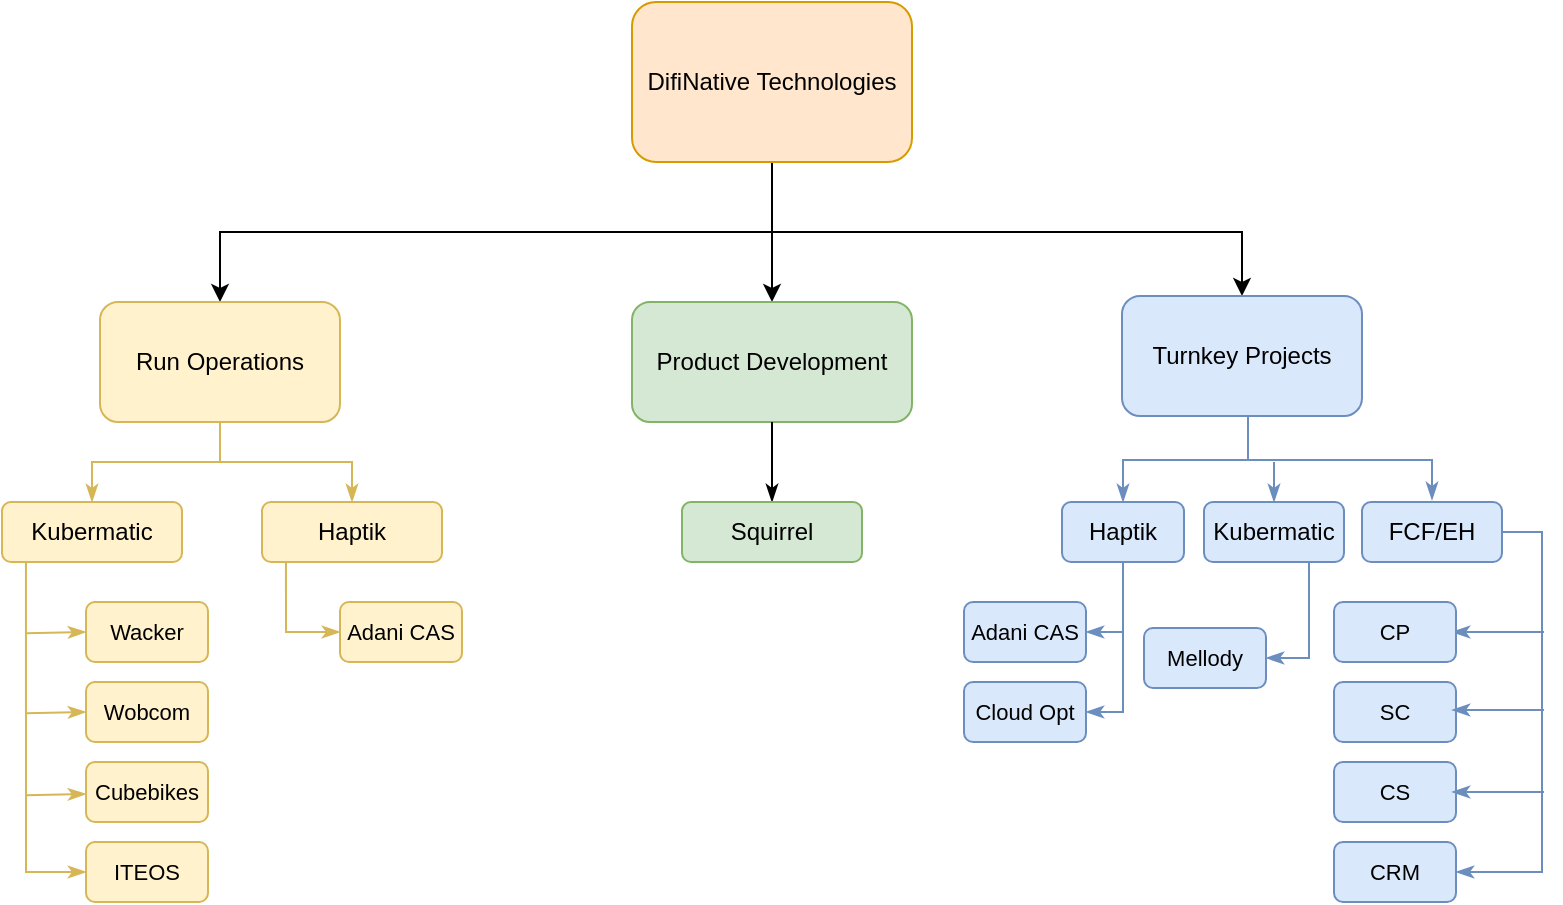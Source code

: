 <mxfile version="20.3.3" type="github">
  <diagram id="VfljyiqSHa8H4hP4PLGD" name="Page-1">
    <mxGraphModel dx="1043" dy="581" grid="1" gridSize="10" guides="1" tooltips="1" connect="1" arrows="1" fold="1" page="1" pageScale="1" pageWidth="850" pageHeight="1100" math="0" shadow="0">
      <root>
        <mxCell id="0" />
        <mxCell id="1" parent="0" />
        <mxCell id="V8Zo_L0LIopDycVrbm4u-4" style="edgeStyle=orthogonalEdgeStyle;rounded=0;orthogonalLoop=1;jettySize=auto;html=1;exitX=0.5;exitY=1;exitDx=0;exitDy=0;entryX=0.5;entryY=0;entryDx=0;entryDy=0;" edge="1" parent="1" source="V8Zo_L0LIopDycVrbm4u-1" target="V8Zo_L0LIopDycVrbm4u-2">
          <mxGeometry relative="1" as="geometry" />
        </mxCell>
        <mxCell id="V8Zo_L0LIopDycVrbm4u-5" style="edgeStyle=orthogonalEdgeStyle;rounded=0;orthogonalLoop=1;jettySize=auto;html=1;entryX=0.5;entryY=0;entryDx=0;entryDy=0;" edge="1" parent="1" target="V8Zo_L0LIopDycVrbm4u-3">
          <mxGeometry relative="1" as="geometry">
            <mxPoint x="428" y="185" as="sourcePoint" />
            <mxPoint x="688" y="255" as="targetPoint" />
            <Array as="points">
              <mxPoint x="428" y="225" />
              <mxPoint x="663" y="225" />
            </Array>
          </mxGeometry>
        </mxCell>
        <mxCell id="V8Zo_L0LIopDycVrbm4u-8" style="edgeStyle=none;rounded=0;orthogonalLoop=1;jettySize=auto;html=1;exitX=0.5;exitY=1;exitDx=0;exitDy=0;entryX=0.5;entryY=0;entryDx=0;entryDy=0;" edge="1" parent="1" source="V8Zo_L0LIopDycVrbm4u-1" target="V8Zo_L0LIopDycVrbm4u-6">
          <mxGeometry relative="1" as="geometry" />
        </mxCell>
        <mxCell id="V8Zo_L0LIopDycVrbm4u-1" value="DifiNative Technologies" style="rounded=1;whiteSpace=wrap;html=1;fillColor=#ffe6cc;strokeColor=#d79b00;" vertex="1" parent="1">
          <mxGeometry x="358" y="110" width="140" height="80" as="geometry" />
        </mxCell>
        <mxCell id="V8Zo_L0LIopDycVrbm4u-2" value="Run Operations" style="rounded=1;whiteSpace=wrap;html=1;fillColor=#fff2cc;strokeColor=#d6b656;" vertex="1" parent="1">
          <mxGeometry x="92" y="260" width="120" height="60" as="geometry" />
        </mxCell>
        <mxCell id="V8Zo_L0LIopDycVrbm4u-3" value="Turnkey Projects" style="rounded=1;whiteSpace=wrap;html=1;fillColor=#dae8fc;strokeColor=#6c8ebf;" vertex="1" parent="1">
          <mxGeometry x="603" y="257" width="120" height="60" as="geometry" />
        </mxCell>
        <mxCell id="V8Zo_L0LIopDycVrbm4u-6" value="Product Development" style="rounded=1;whiteSpace=wrap;html=1;fillColor=#d5e8d4;strokeColor=#82b366;" vertex="1" parent="1">
          <mxGeometry x="358" y="260" width="140" height="60" as="geometry" />
        </mxCell>
        <mxCell id="V8Zo_L0LIopDycVrbm4u-48" style="edgeStyle=orthogonalEdgeStyle;rounded=0;orthogonalLoop=1;jettySize=auto;html=1;exitX=0.5;exitY=0;exitDx=0;exitDy=0;entryX=0.5;entryY=1;entryDx=0;entryDy=0;fontSize=11;startArrow=classicThin;startFill=1;endArrow=none;endFill=0;fillColor=#fff2cc;strokeColor=#d6b656;" edge="1" parent="1" source="V8Zo_L0LIopDycVrbm4u-9" target="V8Zo_L0LIopDycVrbm4u-2">
          <mxGeometry relative="1" as="geometry" />
        </mxCell>
        <mxCell id="V8Zo_L0LIopDycVrbm4u-9" value="Haptik" style="rounded=1;whiteSpace=wrap;html=1;fillColor=#fff2cc;strokeColor=#d6b656;" vertex="1" parent="1">
          <mxGeometry x="173" y="360" width="90" height="30" as="geometry" />
        </mxCell>
        <mxCell id="V8Zo_L0LIopDycVrbm4u-46" style="edgeStyle=orthogonalEdgeStyle;rounded=0;orthogonalLoop=1;jettySize=auto;html=1;exitX=0.5;exitY=0;exitDx=0;exitDy=0;entryX=0.5;entryY=1;entryDx=0;entryDy=0;fontSize=11;startArrow=classicThin;startFill=1;endArrow=none;endFill=0;fillColor=#fff2cc;strokeColor=#d6b656;" edge="1" parent="1" source="V8Zo_L0LIopDycVrbm4u-10" target="V8Zo_L0LIopDycVrbm4u-2">
          <mxGeometry relative="1" as="geometry" />
        </mxCell>
        <mxCell id="V8Zo_L0LIopDycVrbm4u-10" value="Kubermatic" style="rounded=1;whiteSpace=wrap;html=1;fillColor=#fff2cc;strokeColor=#d6b656;" vertex="1" parent="1">
          <mxGeometry x="43" y="360" width="90" height="30" as="geometry" />
        </mxCell>
        <mxCell id="V8Zo_L0LIopDycVrbm4u-49" style="edgeStyle=orthogonalEdgeStyle;rounded=0;orthogonalLoop=1;jettySize=auto;html=1;exitX=0.5;exitY=0;exitDx=0;exitDy=0;entryX=0.5;entryY=1;entryDx=0;entryDy=0;fontSize=11;startArrow=classicThin;startFill=1;endArrow=none;endFill=0;" edge="1" parent="1" source="V8Zo_L0LIopDycVrbm4u-12" target="V8Zo_L0LIopDycVrbm4u-6">
          <mxGeometry relative="1" as="geometry" />
        </mxCell>
        <mxCell id="V8Zo_L0LIopDycVrbm4u-12" value="Squirrel" style="rounded=1;whiteSpace=wrap;html=1;fillColor=#d5e8d4;strokeColor=#82b366;" vertex="1" parent="1">
          <mxGeometry x="383" y="360" width="90" height="30" as="geometry" />
        </mxCell>
        <mxCell id="V8Zo_L0LIopDycVrbm4u-21" style="edgeStyle=orthogonalEdgeStyle;rounded=0;orthogonalLoop=1;jettySize=auto;html=1;exitX=0.75;exitY=1;exitDx=0;exitDy=0;entryX=1;entryY=0.5;entryDx=0;entryDy=0;fontSize=11;endArrow=classicThin;endFill=1;fillColor=#dae8fc;strokeColor=#6c8ebf;" edge="1" parent="1" source="V8Zo_L0LIopDycVrbm4u-13" target="V8Zo_L0LIopDycVrbm4u-20">
          <mxGeometry relative="1" as="geometry" />
        </mxCell>
        <mxCell id="V8Zo_L0LIopDycVrbm4u-53" style="edgeStyle=none;rounded=0;orthogonalLoop=1;jettySize=auto;html=1;exitX=0.5;exitY=0;exitDx=0;exitDy=0;fontSize=11;startArrow=classicThin;startFill=1;endArrow=none;endFill=0;fillColor=#dae8fc;strokeColor=#6c8ebf;" edge="1" parent="1" source="V8Zo_L0LIopDycVrbm4u-13">
          <mxGeometry relative="1" as="geometry">
            <mxPoint x="679" y="340" as="targetPoint" />
          </mxGeometry>
        </mxCell>
        <mxCell id="V8Zo_L0LIopDycVrbm4u-13" value="Kubermatic" style="rounded=1;whiteSpace=wrap;html=1;fillColor=#dae8fc;strokeColor=#6c8ebf;" vertex="1" parent="1">
          <mxGeometry x="644" y="360" width="70" height="30" as="geometry" />
        </mxCell>
        <mxCell id="V8Zo_L0LIopDycVrbm4u-18" style="edgeStyle=orthogonalEdgeStyle;rounded=0;orthogonalLoop=1;jettySize=auto;html=1;exitX=0.5;exitY=1;exitDx=0;exitDy=0;entryX=1;entryY=0.5;entryDx=0;entryDy=0;fontSize=11;endArrow=classicThin;endFill=1;fillColor=#dae8fc;strokeColor=#6c8ebf;" edge="1" parent="1" source="V8Zo_L0LIopDycVrbm4u-14" target="V8Zo_L0LIopDycVrbm4u-16">
          <mxGeometry relative="1" as="geometry">
            <Array as="points">
              <mxPoint x="604" y="425" />
            </Array>
          </mxGeometry>
        </mxCell>
        <mxCell id="V8Zo_L0LIopDycVrbm4u-19" style="edgeStyle=orthogonalEdgeStyle;rounded=0;orthogonalLoop=1;jettySize=auto;html=1;exitX=0.5;exitY=1;exitDx=0;exitDy=0;entryX=1;entryY=0.5;entryDx=0;entryDy=0;fontSize=11;endArrow=classicThin;endFill=1;fillColor=#dae8fc;strokeColor=#6c8ebf;" edge="1" parent="1" source="V8Zo_L0LIopDycVrbm4u-14" target="V8Zo_L0LIopDycVrbm4u-17">
          <mxGeometry relative="1" as="geometry">
            <Array as="points">
              <mxPoint x="604" y="465" />
            </Array>
          </mxGeometry>
        </mxCell>
        <mxCell id="V8Zo_L0LIopDycVrbm4u-50" style="edgeStyle=orthogonalEdgeStyle;rounded=0;orthogonalLoop=1;jettySize=auto;html=1;exitX=0.5;exitY=0;exitDx=0;exitDy=0;fontSize=11;startArrow=classicThin;startFill=1;endArrow=none;endFill=0;entryX=0.5;entryY=1;entryDx=0;entryDy=0;fillColor=#dae8fc;strokeColor=#6c8ebf;" edge="1" parent="1" source="V8Zo_L0LIopDycVrbm4u-14" target="V8Zo_L0LIopDycVrbm4u-3">
          <mxGeometry relative="1" as="geometry">
            <mxPoint x="666" y="320" as="targetPoint" />
            <Array as="points">
              <mxPoint x="604" y="339" />
              <mxPoint x="666" y="339" />
              <mxPoint x="666" y="317" />
            </Array>
          </mxGeometry>
        </mxCell>
        <mxCell id="V8Zo_L0LIopDycVrbm4u-14" value="Haptik" style="rounded=1;whiteSpace=wrap;html=1;fillColor=#dae8fc;strokeColor=#6c8ebf;" vertex="1" parent="1">
          <mxGeometry x="573" y="360" width="61" height="30" as="geometry" />
        </mxCell>
        <mxCell id="V8Zo_L0LIopDycVrbm4u-27" style="edgeStyle=orthogonalEdgeStyle;rounded=0;orthogonalLoop=1;jettySize=auto;html=1;exitX=1;exitY=0.5;exitDx=0;exitDy=0;entryX=1;entryY=0.5;entryDx=0;entryDy=0;fontSize=11;endArrow=classicThin;endFill=1;fillColor=#dae8fc;strokeColor=#6c8ebf;" edge="1" parent="1" source="V8Zo_L0LIopDycVrbm4u-15" target="V8Zo_L0LIopDycVrbm4u-25">
          <mxGeometry relative="1" as="geometry" />
        </mxCell>
        <mxCell id="V8Zo_L0LIopDycVrbm4u-52" style="edgeStyle=orthogonalEdgeStyle;rounded=0;orthogonalLoop=1;jettySize=auto;html=1;exitX=0.5;exitY=0;exitDx=0;exitDy=0;fontSize=11;startArrow=classicThin;startFill=1;endArrow=none;endFill=0;fillColor=#dae8fc;strokeColor=#6c8ebf;" edge="1" parent="1">
          <mxGeometry relative="1" as="geometry">
            <mxPoint x="666" y="319" as="targetPoint" />
            <mxPoint x="758" y="359" as="sourcePoint" />
            <Array as="points">
              <mxPoint x="758" y="339" />
              <mxPoint x="666" y="339" />
            </Array>
          </mxGeometry>
        </mxCell>
        <mxCell id="V8Zo_L0LIopDycVrbm4u-15" value="FCF/EH" style="rounded=1;whiteSpace=wrap;html=1;fillColor=#dae8fc;strokeColor=#6c8ebf;" vertex="1" parent="1">
          <mxGeometry x="723" y="360" width="70" height="30" as="geometry" />
        </mxCell>
        <mxCell id="V8Zo_L0LIopDycVrbm4u-16" value="Adani CAS" style="rounded=1;whiteSpace=wrap;html=1;fontSize=11;fillColor=#dae8fc;strokeColor=#6c8ebf;" vertex="1" parent="1">
          <mxGeometry x="524" y="410" width="61" height="30" as="geometry" />
        </mxCell>
        <mxCell id="V8Zo_L0LIopDycVrbm4u-17" value="Cloud Opt" style="rounded=1;whiteSpace=wrap;html=1;fontSize=11;fillColor=#dae8fc;strokeColor=#6c8ebf;" vertex="1" parent="1">
          <mxGeometry x="524" y="450" width="61" height="30" as="geometry" />
        </mxCell>
        <mxCell id="V8Zo_L0LIopDycVrbm4u-20" value="Mellody" style="rounded=1;whiteSpace=wrap;html=1;fontSize=11;fillColor=#dae8fc;strokeColor=#6c8ebf;" vertex="1" parent="1">
          <mxGeometry x="614" y="423" width="61" height="30" as="geometry" />
        </mxCell>
        <mxCell id="V8Zo_L0LIopDycVrbm4u-30" style="edgeStyle=none;rounded=0;orthogonalLoop=1;jettySize=auto;html=1;exitX=1;exitY=0.5;exitDx=0;exitDy=0;fontSize=11;startArrow=classicThin;startFill=1;endArrow=none;endFill=0;fillColor=#dae8fc;strokeColor=#6c8ebf;" edge="1" parent="1">
          <mxGeometry relative="1" as="geometry">
            <mxPoint x="814" y="425" as="targetPoint" />
            <mxPoint x="768" y="425" as="sourcePoint" />
          </mxGeometry>
        </mxCell>
        <mxCell id="V8Zo_L0LIopDycVrbm4u-22" value="CP" style="rounded=1;whiteSpace=wrap;html=1;fontSize=11;fillColor=#dae8fc;strokeColor=#6c8ebf;" vertex="1" parent="1">
          <mxGeometry x="709" y="410" width="61" height="30" as="geometry" />
        </mxCell>
        <mxCell id="V8Zo_L0LIopDycVrbm4u-23" value="SC" style="rounded=1;whiteSpace=wrap;html=1;fontSize=11;fillColor=#dae8fc;strokeColor=#6c8ebf;" vertex="1" parent="1">
          <mxGeometry x="709" y="450" width="61" height="30" as="geometry" />
        </mxCell>
        <mxCell id="V8Zo_L0LIopDycVrbm4u-24" value="CS" style="rounded=1;whiteSpace=wrap;html=1;fontSize=11;fillColor=#dae8fc;strokeColor=#6c8ebf;" vertex="1" parent="1">
          <mxGeometry x="709" y="490" width="61" height="30" as="geometry" />
        </mxCell>
        <mxCell id="V8Zo_L0LIopDycVrbm4u-25" value="CRM" style="rounded=1;whiteSpace=wrap;html=1;fontSize=11;fillColor=#dae8fc;strokeColor=#6c8ebf;" vertex="1" parent="1">
          <mxGeometry x="709" y="530" width="61" height="30" as="geometry" />
        </mxCell>
        <mxCell id="V8Zo_L0LIopDycVrbm4u-31" style="edgeStyle=none;rounded=0;orthogonalLoop=1;jettySize=auto;html=1;exitX=1;exitY=0.5;exitDx=0;exitDy=0;fontSize=11;startArrow=classicThin;startFill=1;endArrow=none;endFill=0;fillColor=#dae8fc;strokeColor=#6c8ebf;" edge="1" parent="1">
          <mxGeometry relative="1" as="geometry">
            <mxPoint x="814" y="464" as="targetPoint" />
            <mxPoint x="768" y="464" as="sourcePoint" />
          </mxGeometry>
        </mxCell>
        <mxCell id="V8Zo_L0LIopDycVrbm4u-32" style="edgeStyle=none;rounded=0;orthogonalLoop=1;jettySize=auto;html=1;exitX=1;exitY=0.5;exitDx=0;exitDy=0;fontSize=11;startArrow=classicThin;startFill=1;endArrow=none;endFill=0;fillColor=#dae8fc;strokeColor=#6c8ebf;" edge="1" parent="1">
          <mxGeometry relative="1" as="geometry">
            <mxPoint x="814" y="505" as="targetPoint" />
            <mxPoint x="768" y="505" as="sourcePoint" />
          </mxGeometry>
        </mxCell>
        <mxCell id="V8Zo_L0LIopDycVrbm4u-40" style="edgeStyle=none;rounded=0;orthogonalLoop=1;jettySize=auto;html=1;exitX=0;exitY=0.5;exitDx=0;exitDy=0;fontSize=11;startArrow=classicThin;startFill=1;endArrow=none;endFill=0;fillColor=#fff2cc;strokeColor=#d6b656;" edge="1" parent="1" source="V8Zo_L0LIopDycVrbm4u-33">
          <mxGeometry relative="1" as="geometry">
            <mxPoint x="55" y="425.667" as="targetPoint" />
          </mxGeometry>
        </mxCell>
        <mxCell id="V8Zo_L0LIopDycVrbm4u-33" value="Wacker" style="rounded=1;whiteSpace=wrap;html=1;fontSize=11;fillColor=#fff2cc;strokeColor=#d6b656;" vertex="1" parent="1">
          <mxGeometry x="85" y="410" width="61" height="30" as="geometry" />
        </mxCell>
        <mxCell id="V8Zo_L0LIopDycVrbm4u-34" value="Wobcom" style="rounded=1;whiteSpace=wrap;html=1;fontSize=11;fillColor=#fff2cc;strokeColor=#d6b656;" vertex="1" parent="1">
          <mxGeometry x="85" y="450" width="61" height="30" as="geometry" />
        </mxCell>
        <mxCell id="V8Zo_L0LIopDycVrbm4u-35" value="Cubebikes" style="rounded=1;whiteSpace=wrap;html=1;fontSize=11;fillColor=#fff2cc;strokeColor=#d6b656;" vertex="1" parent="1">
          <mxGeometry x="85" y="490" width="61" height="30" as="geometry" />
        </mxCell>
        <mxCell id="V8Zo_L0LIopDycVrbm4u-38" style="edgeStyle=orthogonalEdgeStyle;rounded=0;orthogonalLoop=1;jettySize=auto;html=1;exitX=0;exitY=0.5;exitDx=0;exitDy=0;entryX=0.133;entryY=1;entryDx=0;entryDy=0;entryPerimeter=0;fontSize=11;startArrow=classicThin;startFill=1;endArrow=none;endFill=0;fillColor=#fff2cc;strokeColor=#d6b656;" edge="1" parent="1" source="V8Zo_L0LIopDycVrbm4u-36" target="V8Zo_L0LIopDycVrbm4u-10">
          <mxGeometry relative="1" as="geometry" />
        </mxCell>
        <mxCell id="V8Zo_L0LIopDycVrbm4u-36" value="ITEOS" style="rounded=1;whiteSpace=wrap;html=1;fontSize=11;fillColor=#fff2cc;strokeColor=#d6b656;" vertex="1" parent="1">
          <mxGeometry x="85" y="530" width="61" height="30" as="geometry" />
        </mxCell>
        <mxCell id="V8Zo_L0LIopDycVrbm4u-41" style="edgeStyle=none;rounded=0;orthogonalLoop=1;jettySize=auto;html=1;exitX=0;exitY=0.5;exitDx=0;exitDy=0;fontSize=11;startArrow=classicThin;startFill=1;endArrow=none;endFill=0;fillColor=#fff2cc;strokeColor=#d6b656;" edge="1" parent="1">
          <mxGeometry relative="1" as="geometry">
            <mxPoint x="55" y="465.667" as="targetPoint" />
            <mxPoint x="85" y="465" as="sourcePoint" />
          </mxGeometry>
        </mxCell>
        <mxCell id="V8Zo_L0LIopDycVrbm4u-42" style="edgeStyle=none;rounded=0;orthogonalLoop=1;jettySize=auto;html=1;exitX=0;exitY=0.5;exitDx=0;exitDy=0;fontSize=11;startArrow=classicThin;startFill=1;endArrow=none;endFill=0;fillColor=#fff2cc;strokeColor=#d6b656;" edge="1" parent="1">
          <mxGeometry relative="1" as="geometry">
            <mxPoint x="55" y="506.667" as="targetPoint" />
            <mxPoint x="85" y="506" as="sourcePoint" />
          </mxGeometry>
        </mxCell>
        <mxCell id="V8Zo_L0LIopDycVrbm4u-45" style="edgeStyle=orthogonalEdgeStyle;rounded=0;orthogonalLoop=1;jettySize=auto;html=1;exitX=0;exitY=0.5;exitDx=0;exitDy=0;entryX=0.133;entryY=1;entryDx=0;entryDy=0;entryPerimeter=0;fontSize=11;startArrow=classicThin;startFill=1;endArrow=none;endFill=0;fillColor=#fff2cc;strokeColor=#d6b656;" edge="1" parent="1" source="V8Zo_L0LIopDycVrbm4u-43" target="V8Zo_L0LIopDycVrbm4u-9">
          <mxGeometry relative="1" as="geometry" />
        </mxCell>
        <mxCell id="V8Zo_L0LIopDycVrbm4u-43" value="Adani CAS" style="rounded=1;whiteSpace=wrap;html=1;fontSize=11;fillColor=#fff2cc;strokeColor=#d6b656;" vertex="1" parent="1">
          <mxGeometry x="212" y="410" width="61" height="30" as="geometry" />
        </mxCell>
      </root>
    </mxGraphModel>
  </diagram>
</mxfile>

